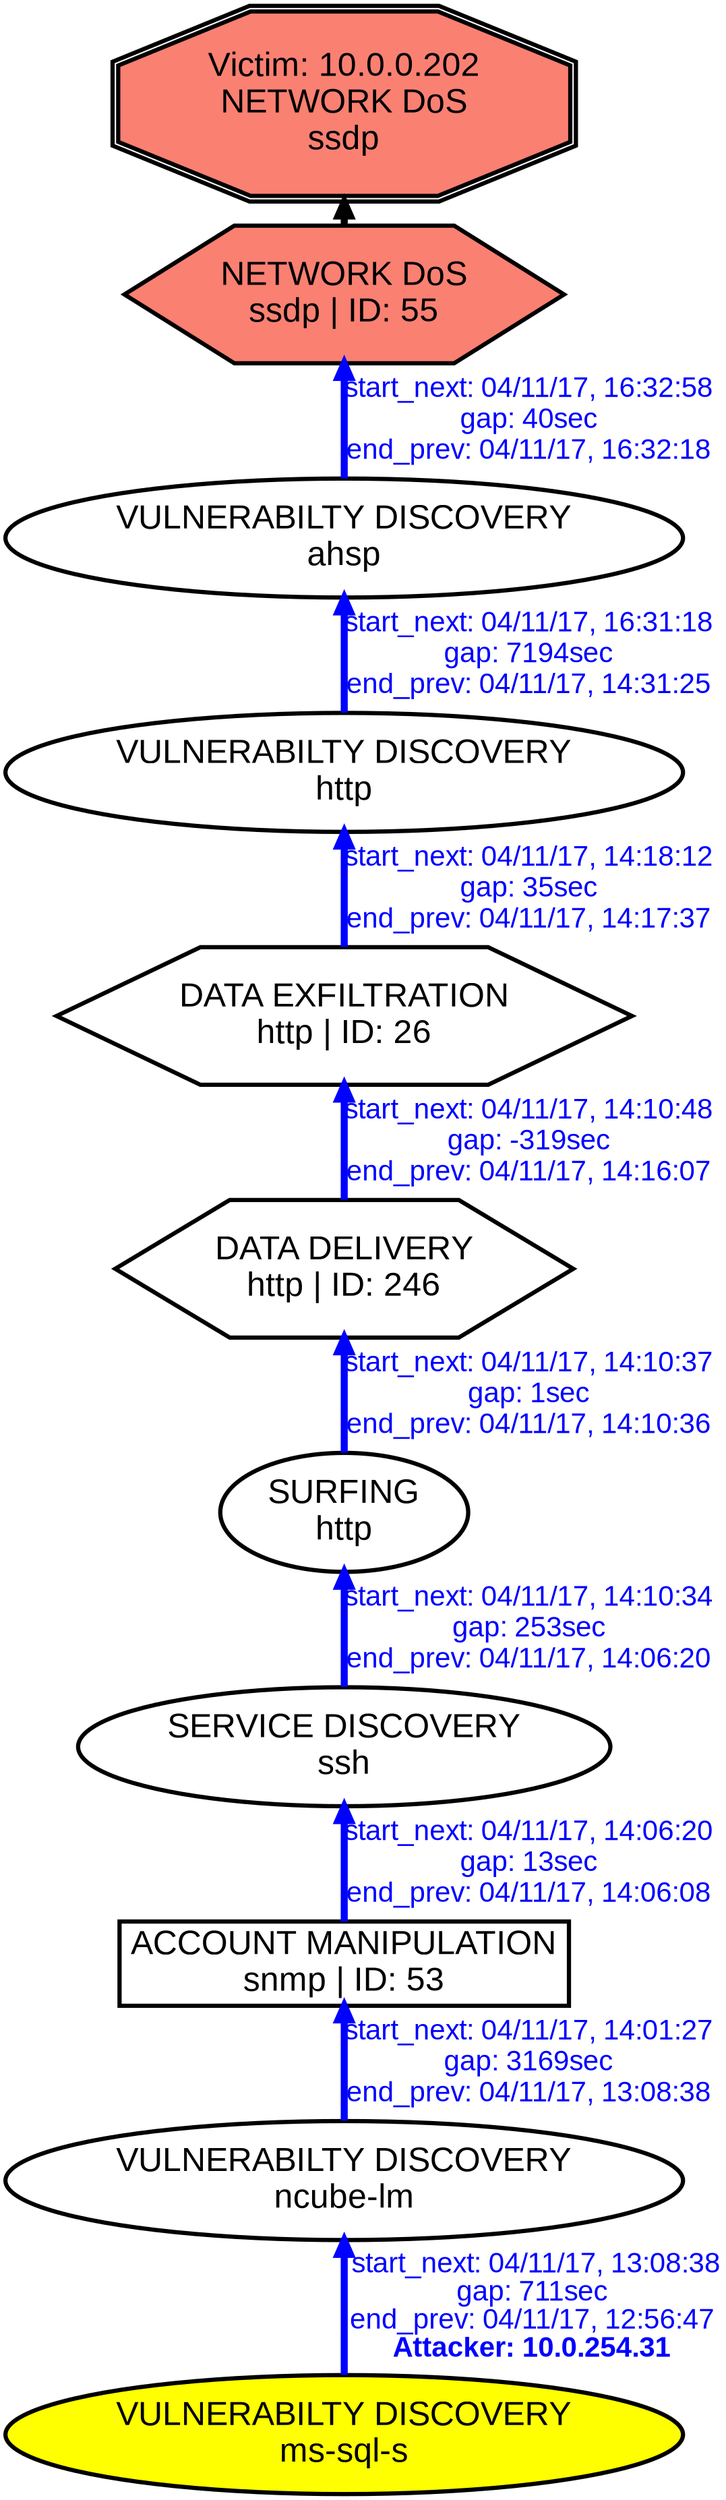digraph NETWORKDOSssdp {
rankdir="BT"; 
 graph [ nodesep="0.1", ranksep="0.02"] 
 node [ fontname=Arial, fontsize=24,penwidth=3]; 
 edge [ fontname=Arial, fontsize=20,penwidth=5 ];
"Victim: 10.0.0.202
NETWORK DoS
ssdp" [shape=doubleoctagon, style=filled, fillcolor=salmon];
{ rank = max; "Victim: 10.0.0.202
NETWORK DoS
ssdp"}
"NETWORK DoS
ssdp | ID: 55" -> "Victim: 10.0.0.202
NETWORK DoS
ssdp"
"NETWORK DoS
ssdp | ID: 55" [style=filled, fillcolor= salmon]
{ rank=same; "NETWORK DoS
ssdp | ID: 55"}
"VULNERABILTY DISCOVERY
ms-sql-s" [style=filled, fillcolor= yellow]
"VULNERABILTY DISCOVERY
ms-sql-s" -> "VULNERABILTY DISCOVERY
ncube-lm" [ color=blue] [label=<<font color="blue"> start_next: 04/11/17, 13:08:38<br/>gap: 711sec<br/>end_prev: 04/11/17, 12:56:47</font><br/><font color="blue"><b>Attacker: 10.0.254.31</b></font>>]
"VULNERABILTY DISCOVERY
ncube-lm" -> "ACCOUNT MANIPULATION
snmp | ID: 53" [ label="start_next: 04/11/17, 14:01:27
gap: 3169sec
end_prev: 04/11/17, 13:08:38"][ fontcolor="blue" color=blue]
"ACCOUNT MANIPULATION
snmp | ID: 53" -> "SERVICE DISCOVERY
ssh" [ label="start_next: 04/11/17, 14:06:20
gap: 13sec
end_prev: 04/11/17, 14:06:08"][ fontcolor="blue" color=blue]
"SERVICE DISCOVERY
ssh" -> "SURFING
http" [ label="start_next: 04/11/17, 14:10:34
gap: 253sec
end_prev: 04/11/17, 14:06:20"][ fontcolor="blue" color=blue]
"SURFING
http" -> "DATA DELIVERY
http | ID: 246" [ label="start_next: 04/11/17, 14:10:37
gap: 1sec
end_prev: 04/11/17, 14:10:36"][ fontcolor="blue" color=blue]
"DATA DELIVERY
http | ID: 246" -> "DATA EXFILTRATION
http | ID: 26" [ label="start_next: 04/11/17, 14:10:48
gap: -319sec
end_prev: 04/11/17, 14:16:07"][ fontcolor="blue" color=blue]
"DATA EXFILTRATION
http | ID: 26" -> "VULNERABILTY DISCOVERY
http" [ label="start_next: 04/11/17, 14:18:12
gap: 35sec
end_prev: 04/11/17, 14:17:37"][ fontcolor="blue" color=blue]
"VULNERABILTY DISCOVERY
http" -> "VULNERABILTY DISCOVERY
ahsp" [ label="start_next: 04/11/17, 16:31:18
gap: 7194sec
end_prev: 04/11/17, 14:31:25"][ fontcolor="blue" color=blue]
"VULNERABILTY DISCOVERY
ahsp" -> "NETWORK DoS
ssdp | ID: 55" [ label="start_next: 04/11/17, 16:32:58
gap: 40sec
end_prev: 04/11/17, 16:32:18"][ fontcolor="blue" color=blue]
"VULNERABILTY DISCOVERY
ms-sql-s" [shape=oval]
"VULNERABILTY DISCOVERY
ms-sql-s" [tooltip="ET POLICY Suspicious inbound to MSSQL port 1433"]
"VULNERABILTY DISCOVERY
ncube-lm" [shape=oval]
"VULNERABILTY DISCOVERY
ncube-lm" [tooltip="ET POLICY Suspicious inbound to Oracle SQL port 1521"]
"ACCOUNT MANIPULATION
snmp | ID: 53" [shape=box]
"ACCOUNT MANIPULATION
snmp | ID: 53" [tooltip="GPL SNMP private access udp
GPL SNMP public access udp"]
"SERVICE DISCOVERY
ssh" [shape=oval]
"SERVICE DISCOVERY
ssh" [tooltip="ET SCAN Potential SSH Scan"]
"SURFING
http" [shape=oval]
"SURFING
http" [tooltip="ET WEB_SERVER WEB-PHP phpinfo access"]
"DATA DELIVERY
http | ID: 246" [shape=hexagon]
"DATA DELIVERY
http | ID: 246" [tooltip="ET WEB_SERVER PHP Possible php Remote File Inclusion Attempt
ET WEB_SERVER PHP tags in HTTP POST
GPL WEB_SERVER perl post attempt"]
"DATA EXFILTRATION
http | ID: 26" [shape=hexagon]
"DATA EXFILTRATION
http | ID: 26" [tooltip="ET WEB_SPECIFIC_APPS PHP-CGI query string parameter vulnerability"]
"VULNERABILTY DISCOVERY
http" [shape=oval]
"VULNERABILTY DISCOVERY
http" [tooltip="ET SCAN Nessus User Agent"]
"VULNERABILTY DISCOVERY
ahsp" [shape=oval]
"VULNERABILTY DISCOVERY
ahsp" [tooltip="ET POLICY Suspicious inbound to PostgreSQL port 5432
ET POLICY Suspicious inbound to Oracle SQL port 1521
ET POLICY Suspicious inbound to mSQL port 4333"]
"NETWORK DoS
ssdp | ID: 55" [shape=hexagon]
"NETWORK DoS
ssdp | ID: 55" [tooltip="ET DOS Possible SSDP Amplification Scan in Progress"]
}
